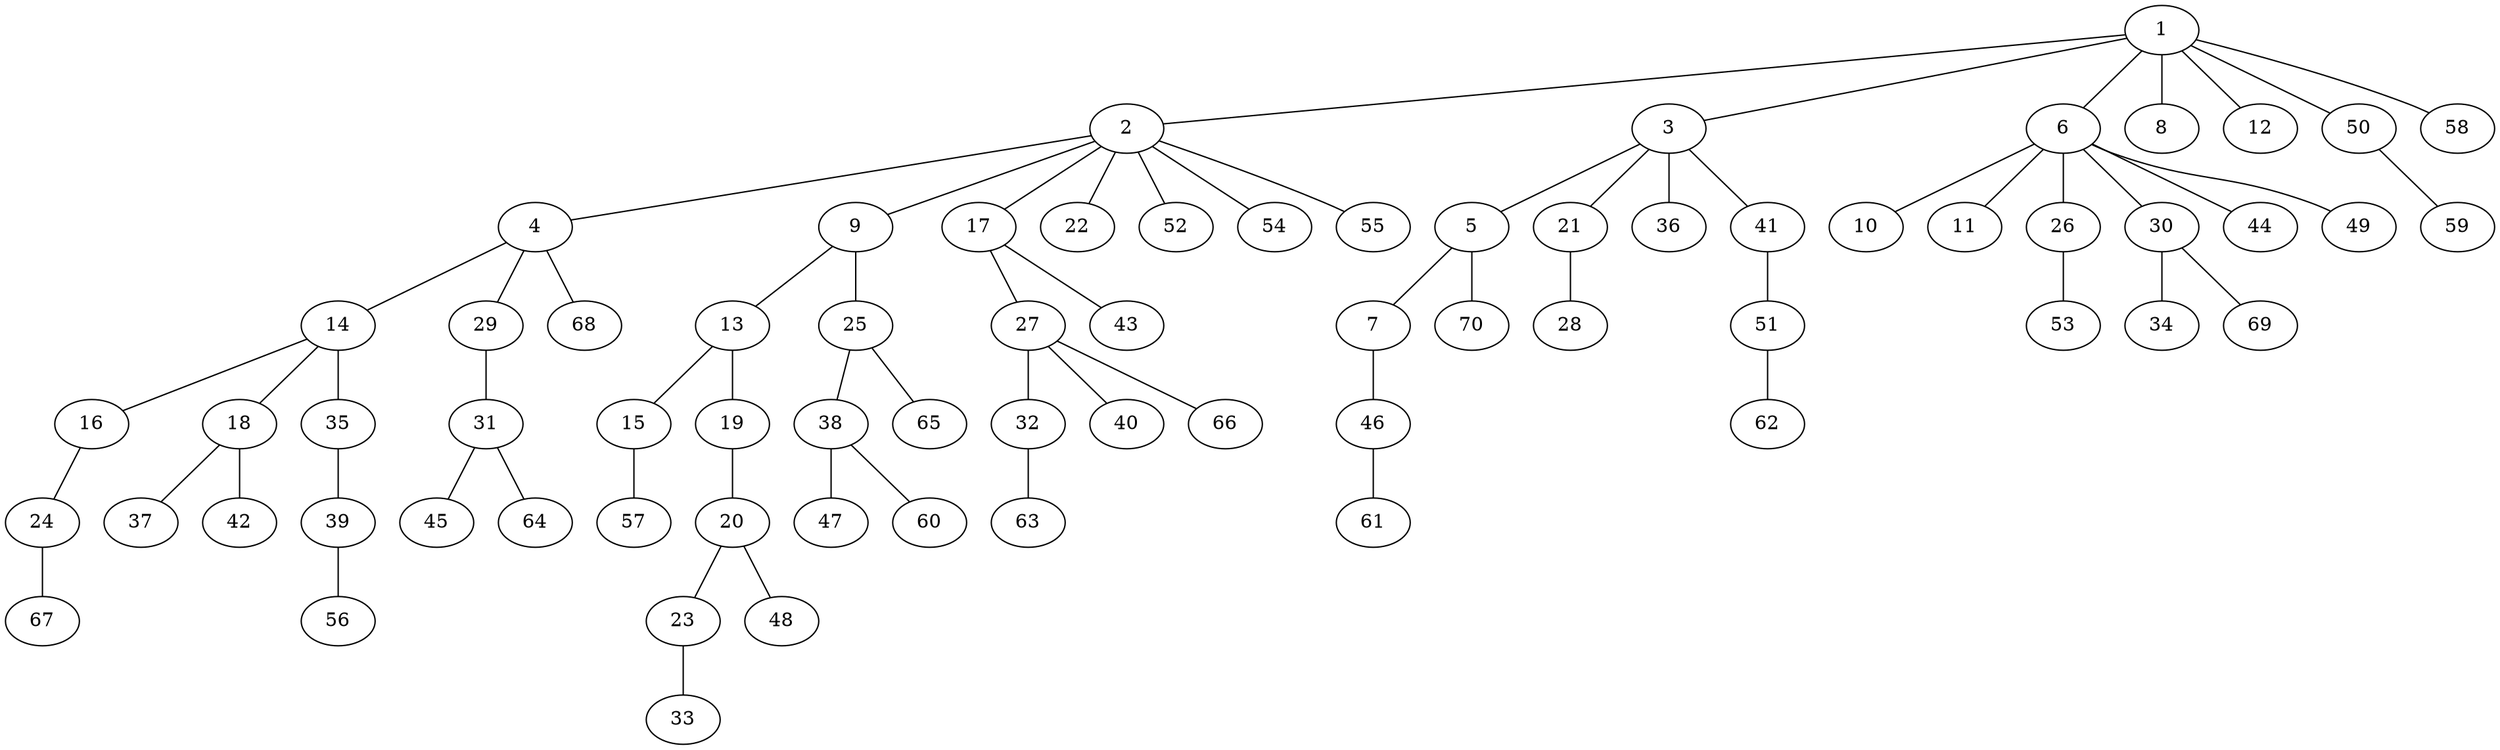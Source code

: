 graph graphname {1--2
1--3
1--6
1--8
1--12
1--50
1--58
2--4
2--9
2--17
2--22
2--52
2--54
2--55
3--5
3--21
3--36
3--41
4--14
4--29
4--68
5--7
5--70
6--10
6--11
6--26
6--30
6--44
6--49
7--46
9--13
9--25
13--15
13--19
14--16
14--18
14--35
15--57
16--24
17--27
17--43
18--37
18--42
19--20
20--23
20--48
21--28
23--33
24--67
25--38
25--65
26--53
27--32
27--40
27--66
29--31
30--34
30--69
31--45
31--64
32--63
35--39
38--47
38--60
39--56
41--51
46--61
50--59
51--62
}